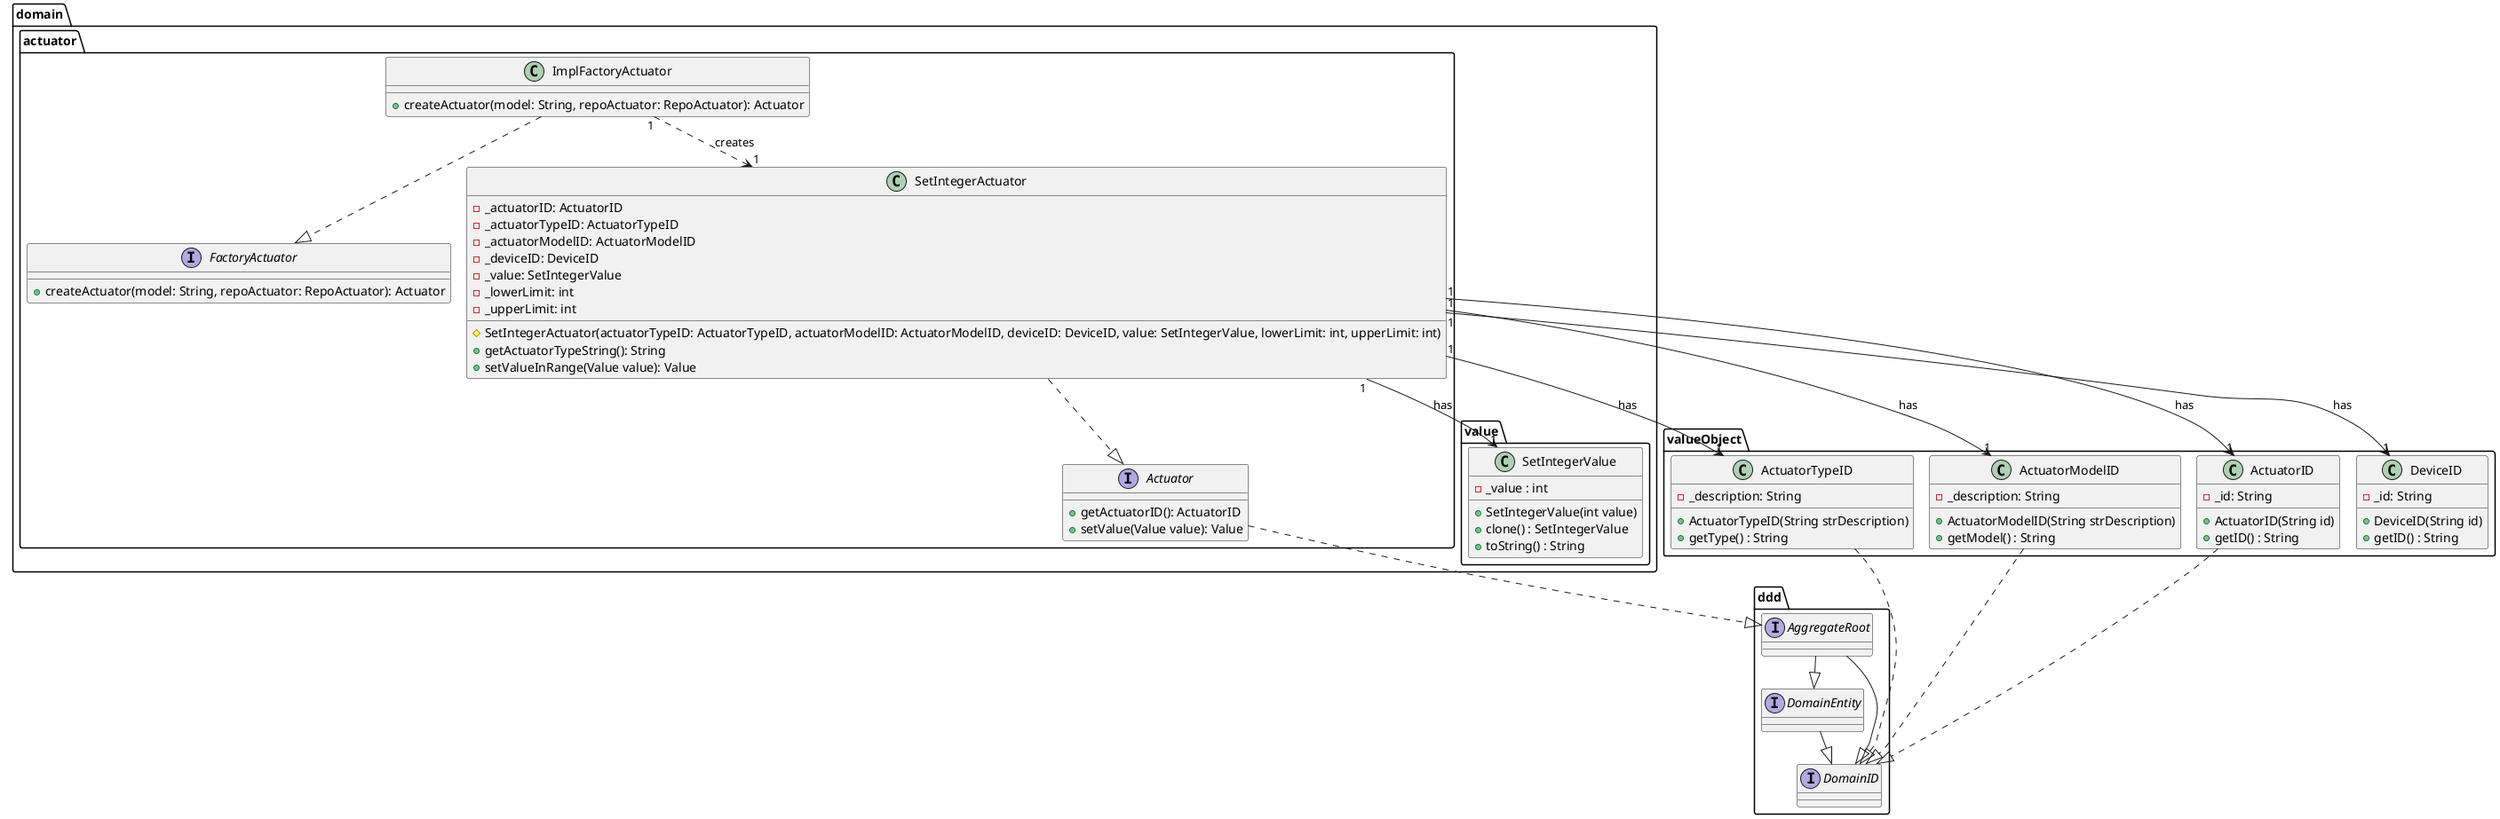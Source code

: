 @startuml
!pragma layout smetana

package domain.actuator {
    interface Actuator {
        + getActuatorID(): ActuatorID
        + setValue(Value value): Value
    }
    interface FactoryActuator {
        + createActuator(model: String, repoActuator: RepoActuator): Actuator
    }
    class ImplFactoryActuator {
        + createActuator(model: String, repoActuator: RepoActuator): Actuator
    }

    class SetIntegerActuator {
        - _actuatorID: ActuatorID
        - _actuatorTypeID: ActuatorTypeID
        - _actuatorModelID: ActuatorModelID
        - _deviceID: DeviceID
        - _value: SetIntegerValue
        - _lowerLimit: int
        - _upperLimit: int
        # SetIntegerActuator(actuatorTypeID: ActuatorTypeID, actuatorModelID: ActuatorModelID, deviceID: DeviceID, value: SetIntegerValue, lowerLimit: int, upperLimit: int)
        + getActuatorTypeString(): String
        + setValueInRange(Value value): Value
    }
}

package domain.value {
  class SetIntegerValue {
    - _value : int
    + SetIntegerValue(int value)
    + clone() : SetIntegerValue
    + toString() : String
  }
}

package valueObject {
    class ActuatorTypeID {
        - _description: String
        + ActuatorTypeID(String strDescription)
        + getType() : String
    }

    class ActuatorModelID {
        - _description: String
        + ActuatorModelID(String strDescription)
        + getModel() : String
    }

    class ActuatorID {
        - _id: String
        + ActuatorID(String id)
        + getID() : String
    }

    class DeviceID {
        - _id: String
        + DeviceID(String id)
        + getID() : String
    }
}

package ddd {

  interface DomainEntity {
  }

  interface DomainID {
  }

  interface AggregateRoot {
  }
}

ImplFactoryActuator ..|> FactoryActuator
ImplFactoryActuator "1" ..> "1" SetIntegerActuator : creates

SetIntegerActuator ..|> Actuator
SetIntegerActuator "1" --> "1" SetIntegerValue : has
SetIntegerActuator "1" -->  "1" ActuatorTypeID : has
SetIntegerActuator "1" -->  "1" ActuatorModelID : has
SetIntegerActuator "1" -->  "1" ActuatorID : has
SetIntegerActuator "1" -->  "1" DeviceID : has

DomainEntity --|> DomainID
AggregateRoot --|> DomainEntity
AggregateRoot --|> DomainID

Actuator ..|> ddd.AggregateRoot

ActuatorTypeID ..|> ddd.DomainID
ActuatorModelID ..|> ddd.DomainID
ActuatorID ..|> ddd.DomainID

@enduml
